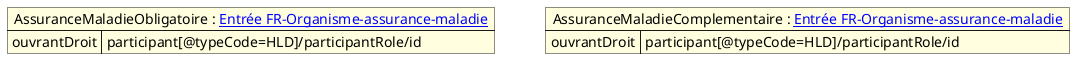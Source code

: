@startuml


map "AssuranceMaladieObligatoire : [[contenu_dossier_corps_cda.html#entrée-fr-organisme-assurance-maladie Entrée FR-Organisme-assurance-maladie]]" as AssuranceMaladieObligatoire #LightYellow {
    ouvrantDroit => participant[@typeCode=HLD]/participantRole/id
}

map "AssuranceMaladieComplementaire : [[contenu_dossier_corps_cda.html#entrée-fr-organisme-assurance-maladie Entrée FR-Organisme-assurance-maladie]]" as AssuranceMaladieComplementaire #LightYellow {
    ouvrantDroit => participant[@typeCode=HLD]/participantRole/id
}

@enduml